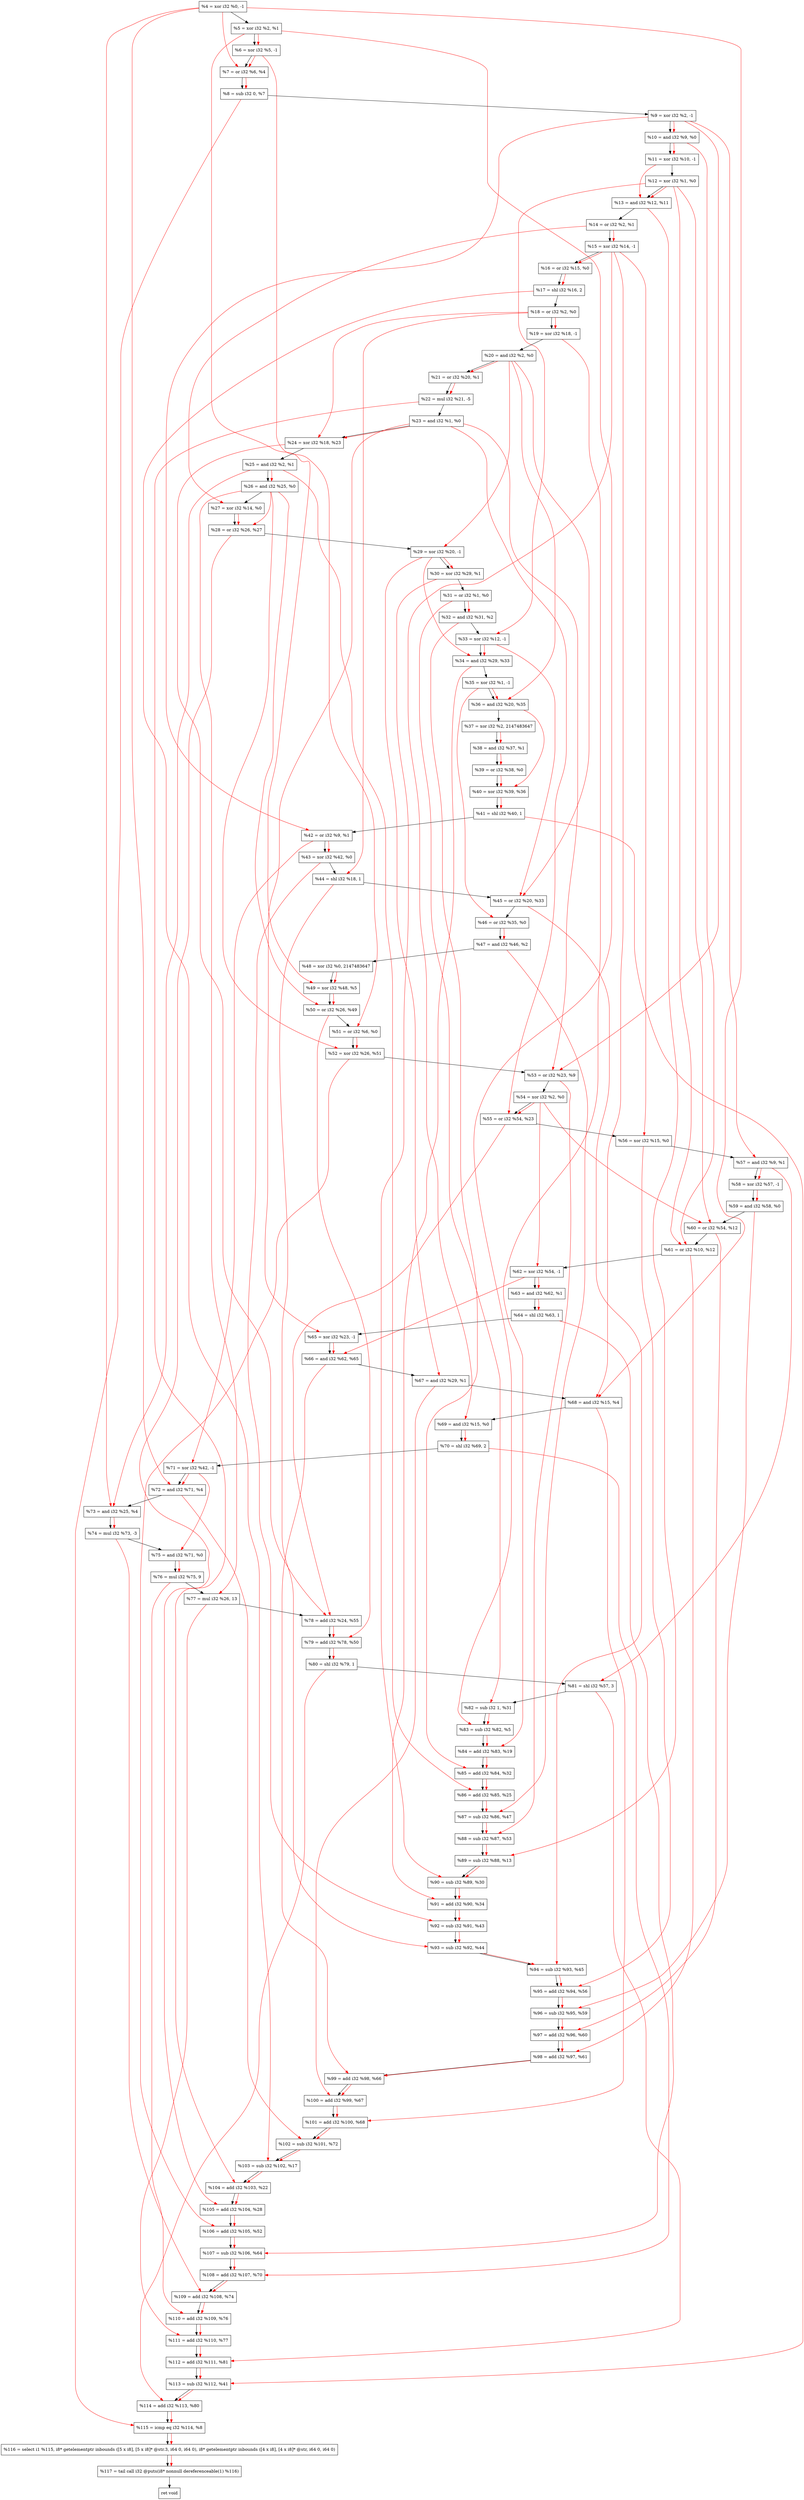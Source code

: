 digraph "DFG for'crackme' function" {
	Node0x18fa240[shape=record, label="  %4 = xor i32 %0, -1"];
	Node0x18fa300[shape=record, label="  %5 = xor i32 %2, %1"];
	Node0x18fa370[shape=record, label="  %6 = xor i32 %5, -1"];
	Node0x18fa3e0[shape=record, label="  %7 = or i32 %6, %4"];
	Node0x18fa450[shape=record, label="  %8 = sub i32 0, %7"];
	Node0x18fa4c0[shape=record, label="  %9 = xor i32 %2, -1"];
	Node0x18fa530[shape=record, label="  %10 = and i32 %9, %0"];
	Node0x18fa5a0[shape=record, label="  %11 = xor i32 %10, -1"];
	Node0x18fa610[shape=record, label="  %12 = xor i32 %1, %0"];
	Node0x18fa680[shape=record, label="  %13 = and i32 %12, %11"];
	Node0x18fa6f0[shape=record, label="  %14 = or i32 %2, %1"];
	Node0x18fa760[shape=record, label="  %15 = xor i32 %14, -1"];
	Node0x18fa7d0[shape=record, label="  %16 = or i32 %15, %0"];
	Node0x18fa870[shape=record, label="  %17 = shl i32 %16, 2"];
	Node0x18fa8e0[shape=record, label="  %18 = or i32 %2, %0"];
	Node0x18fa950[shape=record, label="  %19 = xor i32 %18, -1"];
	Node0x18fa9c0[shape=record, label="  %20 = and i32 %2, %0"];
	Node0x18faa30[shape=record, label="  %21 = or i32 %20, %1"];
	Node0x18faad0[shape=record, label="  %22 = mul i32 %21, -5"];
	Node0x18fab40[shape=record, label="  %23 = and i32 %1, %0"];
	Node0x18fabb0[shape=record, label="  %24 = xor i32 %18, %23"];
	Node0x18fac20[shape=record, label="  %25 = and i32 %2, %1"];
	Node0x18fac90[shape=record, label="  %26 = and i32 %25, %0"];
	Node0x18fad00[shape=record, label="  %27 = xor i32 %14, %0"];
	Node0x18fad70[shape=record, label="  %28 = or i32 %26, %27"];
	Node0x18fade0[shape=record, label="  %29 = xor i32 %20, -1"];
	Node0x18fae50[shape=record, label="  %30 = xor i32 %29, %1"];
	Node0x18faec0[shape=record, label="  %31 = or i32 %1, %0"];
	Node0x18faf30[shape=record, label="  %32 = and i32 %31, %2"];
	Node0x18fb1b0[shape=record, label="  %33 = xor i32 %12, -1"];
	Node0x18fb220[shape=record, label="  %34 = and i32 %29, %33"];
	Node0x18fb290[shape=record, label="  %35 = xor i32 %1, -1"];
	Node0x18fb300[shape=record, label="  %36 = and i32 %20, %35"];
	Node0x18fb3a0[shape=record, label="  %37 = xor i32 %2, 2147483647"];
	Node0x18fb410[shape=record, label="  %38 = and i32 %37, %1"];
	Node0x18fb480[shape=record, label="  %39 = or i32 %38, %0"];
	Node0x18fb4f0[shape=record, label="  %40 = xor i32 %39, %36"];
	Node0x18fb590[shape=record, label="  %41 = shl i32 %40, 1"];
	Node0x18fb600[shape=record, label="  %42 = or i32 %9, %1"];
	Node0x18fb670[shape=record, label="  %43 = xor i32 %42, %0"];
	Node0x18fb6e0[shape=record, label="  %44 = shl i32 %18, 1"];
	Node0x18fb750[shape=record, label="  %45 = or i32 %20, %33"];
	Node0x18fb7c0[shape=record, label="  %46 = or i32 %35, %0"];
	Node0x18fb830[shape=record, label="  %47 = and i32 %46, %2"];
	Node0x18fb8a0[shape=record, label="  %48 = xor i32 %0, 2147483647"];
	Node0x18fb910[shape=record, label="  %49 = xor i32 %48, %5"];
	Node0x18fb980[shape=record, label="  %50 = or i32 %26, %49"];
	Node0x18fb9f0[shape=record, label="  %51 = or i32 %6, %0"];
	Node0x18fba60[shape=record, label="  %52 = xor i32 %26, %51"];
	Node0x18fbad0[shape=record, label="  %53 = or i32 %23, %9"];
	Node0x18fbb40[shape=record, label="  %54 = xor i32 %2, %0"];
	Node0x18fbbb0[shape=record, label="  %55 = or i32 %54, %23"];
	Node0x18fbc20[shape=record, label="  %56 = xor i32 %15, %0"];
	Node0x18fbc90[shape=record, label="  %57 = and i32 %9, %1"];
	Node0x18fbd00[shape=record, label="  %58 = xor i32 %57, -1"];
	Node0x18fbd70[shape=record, label="  %59 = and i32 %58, %0"];
	Node0x18fbde0[shape=record, label="  %60 = or i32 %54, %12"];
	Node0x18fbe50[shape=record, label="  %61 = or i32 %10, %12"];
	Node0x18fbec0[shape=record, label="  %62 = xor i32 %54, -1"];
	Node0x18fbf30[shape=record, label="  %63 = and i32 %62, %1"];
	Node0x18fbfa0[shape=record, label="  %64 = shl i32 %63, 1"];
	Node0x18fc420[shape=record, label="  %65 = xor i32 %23, -1"];
	Node0x18fc490[shape=record, label="  %66 = and i32 %62, %65"];
	Node0x18fc500[shape=record, label="  %67 = and i32 %29, %1"];
	Node0x18fc570[shape=record, label="  %68 = and i32 %15, %4"];
	Node0x18fc5e0[shape=record, label="  %69 = and i32 %15, %0"];
	Node0x18fc650[shape=record, label="  %70 = shl i32 %69, 2"];
	Node0x18fc6c0[shape=record, label="  %71 = xor i32 %42, -1"];
	Node0x18fc730[shape=record, label="  %72 = and i32 %71, %4"];
	Node0x18fc7a0[shape=record, label="  %73 = and i32 %25, %4"];
	Node0x18fc840[shape=record, label="  %74 = mul i32 %73, -3"];
	Node0x18fc8b0[shape=record, label="  %75 = and i32 %71, %0"];
	Node0x18fc950[shape=record, label="  %76 = mul i32 %75, 9"];
	Node0x18fc9f0[shape=record, label="  %77 = mul i32 %26, 13"];
	Node0x18fca60[shape=record, label="  %78 = add i32 %24, %55"];
	Node0x18fcad0[shape=record, label="  %79 = add i32 %78, %50"];
	Node0x18fcb40[shape=record, label="  %80 = shl i32 %79, 1"];
	Node0x18fcbe0[shape=record, label="  %81 = shl i32 %57, 3"];
	Node0x18fcc50[shape=record, label="  %82 = sub i32 1, %31"];
	Node0x18fccc0[shape=record, label="  %83 = sub i32 %82, %5"];
	Node0x18fcd30[shape=record, label="  %84 = add i32 %83, %19"];
	Node0x18fcda0[shape=record, label="  %85 = add i32 %84, %32"];
	Node0x18fce10[shape=record, label="  %86 = add i32 %85, %25"];
	Node0x18fce80[shape=record, label="  %87 = sub i32 %86, %47"];
	Node0x18fcef0[shape=record, label="  %88 = sub i32 %87, %53"];
	Node0x18fcf60[shape=record, label="  %89 = sub i32 %88, %13"];
	Node0x18fcfd0[shape=record, label="  %90 = sub i32 %89, %30"];
	Node0x18fd040[shape=record, label="  %91 = add i32 %90, %34"];
	Node0x18fd0b0[shape=record, label="  %92 = sub i32 %91, %43"];
	Node0x18fd120[shape=record, label="  %93 = sub i32 %92, %44"];
	Node0x18fd190[shape=record, label="  %94 = sub i32 %93, %45"];
	Node0x18fd200[shape=record, label="  %95 = add i32 %94, %56"];
	Node0x18fd270[shape=record, label="  %96 = sub i32 %95, %59"];
	Node0x18fd2e0[shape=record, label="  %97 = add i32 %96, %60"];
	Node0x18fd350[shape=record, label="  %98 = add i32 %97, %61"];
	Node0x18fd3c0[shape=record, label="  %99 = add i32 %98, %66"];
	Node0x18fd430[shape=record, label="  %100 = add i32 %99, %67"];
	Node0x18fd4a0[shape=record, label="  %101 = add i32 %100, %68"];
	Node0x18fd510[shape=record, label="  %102 = sub i32 %101, %72"];
	Node0x18fd580[shape=record, label="  %103 = sub i32 %102, %17"];
	Node0x18fd5f0[shape=record, label="  %104 = add i32 %103, %22"];
	Node0x18fd660[shape=record, label="  %105 = add i32 %104, %28"];
	Node0x18fd6d0[shape=record, label="  %106 = add i32 %105, %52"];
	Node0x18fd740[shape=record, label="  %107 = sub i32 %106, %64"];
	Node0x18fd7b0[shape=record, label="  %108 = add i32 %107, %70"];
	Node0x18fd820[shape=record, label="  %109 = add i32 %108, %74"];
	Node0x18fd890[shape=record, label="  %110 = add i32 %109, %76"];
	Node0x18fd900[shape=record, label="  %111 = add i32 %110, %77"];
	Node0x18fd970[shape=record, label="  %112 = add i32 %111, %81"];
	Node0x18fd9e0[shape=record, label="  %113 = sub i32 %112, %41"];
	Node0x18fda50[shape=record, label="  %114 = add i32 %113, %80"];
	Node0x18fdac0[shape=record, label="  %115 = icmp eq i32 %114, %8"];
	Node0x189a268[shape=record, label="  %116 = select i1 %115, i8* getelementptr inbounds ([5 x i8], [5 x i8]* @str.3, i64 0, i64 0), i8* getelementptr inbounds ([4 x i8], [4 x i8]* @str, i64 0, i64 0)"];
	Node0x18fdd50[shape=record, label="  %117 = tail call i32 @puts(i8* nonnull dereferenceable(1) %116)"];
	Node0x18fdda0[shape=record, label="  ret void"];
	Node0x18fa240 -> Node0x18fa300;
	Node0x18fa300 -> Node0x18fa370;
	Node0x18fa370 -> Node0x18fa3e0;
	Node0x18fa3e0 -> Node0x18fa450;
	Node0x18fa450 -> Node0x18fa4c0;
	Node0x18fa4c0 -> Node0x18fa530;
	Node0x18fa530 -> Node0x18fa5a0;
	Node0x18fa5a0 -> Node0x18fa610;
	Node0x18fa610 -> Node0x18fa680;
	Node0x18fa680 -> Node0x18fa6f0;
	Node0x18fa6f0 -> Node0x18fa760;
	Node0x18fa760 -> Node0x18fa7d0;
	Node0x18fa7d0 -> Node0x18fa870;
	Node0x18fa870 -> Node0x18fa8e0;
	Node0x18fa8e0 -> Node0x18fa950;
	Node0x18fa950 -> Node0x18fa9c0;
	Node0x18fa9c0 -> Node0x18faa30;
	Node0x18faa30 -> Node0x18faad0;
	Node0x18faad0 -> Node0x18fab40;
	Node0x18fab40 -> Node0x18fabb0;
	Node0x18fabb0 -> Node0x18fac20;
	Node0x18fac20 -> Node0x18fac90;
	Node0x18fac90 -> Node0x18fad00;
	Node0x18fad00 -> Node0x18fad70;
	Node0x18fad70 -> Node0x18fade0;
	Node0x18fade0 -> Node0x18fae50;
	Node0x18fae50 -> Node0x18faec0;
	Node0x18faec0 -> Node0x18faf30;
	Node0x18faf30 -> Node0x18fb1b0;
	Node0x18fb1b0 -> Node0x18fb220;
	Node0x18fb220 -> Node0x18fb290;
	Node0x18fb290 -> Node0x18fb300;
	Node0x18fb300 -> Node0x18fb3a0;
	Node0x18fb3a0 -> Node0x18fb410;
	Node0x18fb410 -> Node0x18fb480;
	Node0x18fb480 -> Node0x18fb4f0;
	Node0x18fb4f0 -> Node0x18fb590;
	Node0x18fb590 -> Node0x18fb600;
	Node0x18fb600 -> Node0x18fb670;
	Node0x18fb670 -> Node0x18fb6e0;
	Node0x18fb6e0 -> Node0x18fb750;
	Node0x18fb750 -> Node0x18fb7c0;
	Node0x18fb7c0 -> Node0x18fb830;
	Node0x18fb830 -> Node0x18fb8a0;
	Node0x18fb8a0 -> Node0x18fb910;
	Node0x18fb910 -> Node0x18fb980;
	Node0x18fb980 -> Node0x18fb9f0;
	Node0x18fb9f0 -> Node0x18fba60;
	Node0x18fba60 -> Node0x18fbad0;
	Node0x18fbad0 -> Node0x18fbb40;
	Node0x18fbb40 -> Node0x18fbbb0;
	Node0x18fbbb0 -> Node0x18fbc20;
	Node0x18fbc20 -> Node0x18fbc90;
	Node0x18fbc90 -> Node0x18fbd00;
	Node0x18fbd00 -> Node0x18fbd70;
	Node0x18fbd70 -> Node0x18fbde0;
	Node0x18fbde0 -> Node0x18fbe50;
	Node0x18fbe50 -> Node0x18fbec0;
	Node0x18fbec0 -> Node0x18fbf30;
	Node0x18fbf30 -> Node0x18fbfa0;
	Node0x18fbfa0 -> Node0x18fc420;
	Node0x18fc420 -> Node0x18fc490;
	Node0x18fc490 -> Node0x18fc500;
	Node0x18fc500 -> Node0x18fc570;
	Node0x18fc570 -> Node0x18fc5e0;
	Node0x18fc5e0 -> Node0x18fc650;
	Node0x18fc650 -> Node0x18fc6c0;
	Node0x18fc6c0 -> Node0x18fc730;
	Node0x18fc730 -> Node0x18fc7a0;
	Node0x18fc7a0 -> Node0x18fc840;
	Node0x18fc840 -> Node0x18fc8b0;
	Node0x18fc8b0 -> Node0x18fc950;
	Node0x18fc950 -> Node0x18fc9f0;
	Node0x18fc9f0 -> Node0x18fca60;
	Node0x18fca60 -> Node0x18fcad0;
	Node0x18fcad0 -> Node0x18fcb40;
	Node0x18fcb40 -> Node0x18fcbe0;
	Node0x18fcbe0 -> Node0x18fcc50;
	Node0x18fcc50 -> Node0x18fccc0;
	Node0x18fccc0 -> Node0x18fcd30;
	Node0x18fcd30 -> Node0x18fcda0;
	Node0x18fcda0 -> Node0x18fce10;
	Node0x18fce10 -> Node0x18fce80;
	Node0x18fce80 -> Node0x18fcef0;
	Node0x18fcef0 -> Node0x18fcf60;
	Node0x18fcf60 -> Node0x18fcfd0;
	Node0x18fcfd0 -> Node0x18fd040;
	Node0x18fd040 -> Node0x18fd0b0;
	Node0x18fd0b0 -> Node0x18fd120;
	Node0x18fd120 -> Node0x18fd190;
	Node0x18fd190 -> Node0x18fd200;
	Node0x18fd200 -> Node0x18fd270;
	Node0x18fd270 -> Node0x18fd2e0;
	Node0x18fd2e0 -> Node0x18fd350;
	Node0x18fd350 -> Node0x18fd3c0;
	Node0x18fd3c0 -> Node0x18fd430;
	Node0x18fd430 -> Node0x18fd4a0;
	Node0x18fd4a0 -> Node0x18fd510;
	Node0x18fd510 -> Node0x18fd580;
	Node0x18fd580 -> Node0x18fd5f0;
	Node0x18fd5f0 -> Node0x18fd660;
	Node0x18fd660 -> Node0x18fd6d0;
	Node0x18fd6d0 -> Node0x18fd740;
	Node0x18fd740 -> Node0x18fd7b0;
	Node0x18fd7b0 -> Node0x18fd820;
	Node0x18fd820 -> Node0x18fd890;
	Node0x18fd890 -> Node0x18fd900;
	Node0x18fd900 -> Node0x18fd970;
	Node0x18fd970 -> Node0x18fd9e0;
	Node0x18fd9e0 -> Node0x18fda50;
	Node0x18fda50 -> Node0x18fdac0;
	Node0x18fdac0 -> Node0x189a268;
	Node0x189a268 -> Node0x18fdd50;
	Node0x18fdd50 -> Node0x18fdda0;
edge [color=red]
	Node0x18fa300 -> Node0x18fa370;
	Node0x18fa370 -> Node0x18fa3e0;
	Node0x18fa240 -> Node0x18fa3e0;
	Node0x18fa3e0 -> Node0x18fa450;
	Node0x18fa4c0 -> Node0x18fa530;
	Node0x18fa530 -> Node0x18fa5a0;
	Node0x18fa610 -> Node0x18fa680;
	Node0x18fa5a0 -> Node0x18fa680;
	Node0x18fa6f0 -> Node0x18fa760;
	Node0x18fa760 -> Node0x18fa7d0;
	Node0x18fa7d0 -> Node0x18fa870;
	Node0x18fa8e0 -> Node0x18fa950;
	Node0x18fa9c0 -> Node0x18faa30;
	Node0x18faa30 -> Node0x18faad0;
	Node0x18fa8e0 -> Node0x18fabb0;
	Node0x18fab40 -> Node0x18fabb0;
	Node0x18fac20 -> Node0x18fac90;
	Node0x18fa6f0 -> Node0x18fad00;
	Node0x18fac90 -> Node0x18fad70;
	Node0x18fad00 -> Node0x18fad70;
	Node0x18fa9c0 -> Node0x18fade0;
	Node0x18fade0 -> Node0x18fae50;
	Node0x18faec0 -> Node0x18faf30;
	Node0x18fa610 -> Node0x18fb1b0;
	Node0x18fade0 -> Node0x18fb220;
	Node0x18fb1b0 -> Node0x18fb220;
	Node0x18fa9c0 -> Node0x18fb300;
	Node0x18fb290 -> Node0x18fb300;
	Node0x18fb3a0 -> Node0x18fb410;
	Node0x18fb410 -> Node0x18fb480;
	Node0x18fb480 -> Node0x18fb4f0;
	Node0x18fb300 -> Node0x18fb4f0;
	Node0x18fb4f0 -> Node0x18fb590;
	Node0x18fa4c0 -> Node0x18fb600;
	Node0x18fb600 -> Node0x18fb670;
	Node0x18fa8e0 -> Node0x18fb6e0;
	Node0x18fa9c0 -> Node0x18fb750;
	Node0x18fb1b0 -> Node0x18fb750;
	Node0x18fb290 -> Node0x18fb7c0;
	Node0x18fb7c0 -> Node0x18fb830;
	Node0x18fb8a0 -> Node0x18fb910;
	Node0x18fa300 -> Node0x18fb910;
	Node0x18fac90 -> Node0x18fb980;
	Node0x18fb910 -> Node0x18fb980;
	Node0x18fa370 -> Node0x18fb9f0;
	Node0x18fac90 -> Node0x18fba60;
	Node0x18fb9f0 -> Node0x18fba60;
	Node0x18fab40 -> Node0x18fbad0;
	Node0x18fa4c0 -> Node0x18fbad0;
	Node0x18fbb40 -> Node0x18fbbb0;
	Node0x18fab40 -> Node0x18fbbb0;
	Node0x18fa760 -> Node0x18fbc20;
	Node0x18fa4c0 -> Node0x18fbc90;
	Node0x18fbc90 -> Node0x18fbd00;
	Node0x18fbd00 -> Node0x18fbd70;
	Node0x18fbb40 -> Node0x18fbde0;
	Node0x18fa610 -> Node0x18fbde0;
	Node0x18fa530 -> Node0x18fbe50;
	Node0x18fa610 -> Node0x18fbe50;
	Node0x18fbb40 -> Node0x18fbec0;
	Node0x18fbec0 -> Node0x18fbf30;
	Node0x18fbf30 -> Node0x18fbfa0;
	Node0x18fab40 -> Node0x18fc420;
	Node0x18fbec0 -> Node0x18fc490;
	Node0x18fc420 -> Node0x18fc490;
	Node0x18fade0 -> Node0x18fc500;
	Node0x18fa760 -> Node0x18fc570;
	Node0x18fa240 -> Node0x18fc570;
	Node0x18fa760 -> Node0x18fc5e0;
	Node0x18fc5e0 -> Node0x18fc650;
	Node0x18fb600 -> Node0x18fc6c0;
	Node0x18fc6c0 -> Node0x18fc730;
	Node0x18fa240 -> Node0x18fc730;
	Node0x18fac20 -> Node0x18fc7a0;
	Node0x18fa240 -> Node0x18fc7a0;
	Node0x18fc7a0 -> Node0x18fc840;
	Node0x18fc6c0 -> Node0x18fc8b0;
	Node0x18fc8b0 -> Node0x18fc950;
	Node0x18fac90 -> Node0x18fc9f0;
	Node0x18fabb0 -> Node0x18fca60;
	Node0x18fbbb0 -> Node0x18fca60;
	Node0x18fca60 -> Node0x18fcad0;
	Node0x18fb980 -> Node0x18fcad0;
	Node0x18fcad0 -> Node0x18fcb40;
	Node0x18fbc90 -> Node0x18fcbe0;
	Node0x18faec0 -> Node0x18fcc50;
	Node0x18fcc50 -> Node0x18fccc0;
	Node0x18fa300 -> Node0x18fccc0;
	Node0x18fccc0 -> Node0x18fcd30;
	Node0x18fa950 -> Node0x18fcd30;
	Node0x18fcd30 -> Node0x18fcda0;
	Node0x18faf30 -> Node0x18fcda0;
	Node0x18fcda0 -> Node0x18fce10;
	Node0x18fac20 -> Node0x18fce10;
	Node0x18fce10 -> Node0x18fce80;
	Node0x18fb830 -> Node0x18fce80;
	Node0x18fce80 -> Node0x18fcef0;
	Node0x18fbad0 -> Node0x18fcef0;
	Node0x18fcef0 -> Node0x18fcf60;
	Node0x18fa680 -> Node0x18fcf60;
	Node0x18fcf60 -> Node0x18fcfd0;
	Node0x18fae50 -> Node0x18fcfd0;
	Node0x18fcfd0 -> Node0x18fd040;
	Node0x18fb220 -> Node0x18fd040;
	Node0x18fd040 -> Node0x18fd0b0;
	Node0x18fb670 -> Node0x18fd0b0;
	Node0x18fd0b0 -> Node0x18fd120;
	Node0x18fb6e0 -> Node0x18fd120;
	Node0x18fd120 -> Node0x18fd190;
	Node0x18fb750 -> Node0x18fd190;
	Node0x18fd190 -> Node0x18fd200;
	Node0x18fbc20 -> Node0x18fd200;
	Node0x18fd200 -> Node0x18fd270;
	Node0x18fbd70 -> Node0x18fd270;
	Node0x18fd270 -> Node0x18fd2e0;
	Node0x18fbde0 -> Node0x18fd2e0;
	Node0x18fd2e0 -> Node0x18fd350;
	Node0x18fbe50 -> Node0x18fd350;
	Node0x18fd350 -> Node0x18fd3c0;
	Node0x18fc490 -> Node0x18fd3c0;
	Node0x18fd3c0 -> Node0x18fd430;
	Node0x18fc500 -> Node0x18fd430;
	Node0x18fd430 -> Node0x18fd4a0;
	Node0x18fc570 -> Node0x18fd4a0;
	Node0x18fd4a0 -> Node0x18fd510;
	Node0x18fc730 -> Node0x18fd510;
	Node0x18fd510 -> Node0x18fd580;
	Node0x18fa870 -> Node0x18fd580;
	Node0x18fd580 -> Node0x18fd5f0;
	Node0x18faad0 -> Node0x18fd5f0;
	Node0x18fd5f0 -> Node0x18fd660;
	Node0x18fad70 -> Node0x18fd660;
	Node0x18fd660 -> Node0x18fd6d0;
	Node0x18fba60 -> Node0x18fd6d0;
	Node0x18fd6d0 -> Node0x18fd740;
	Node0x18fbfa0 -> Node0x18fd740;
	Node0x18fd740 -> Node0x18fd7b0;
	Node0x18fc650 -> Node0x18fd7b0;
	Node0x18fd7b0 -> Node0x18fd820;
	Node0x18fc840 -> Node0x18fd820;
	Node0x18fd820 -> Node0x18fd890;
	Node0x18fc950 -> Node0x18fd890;
	Node0x18fd890 -> Node0x18fd900;
	Node0x18fc9f0 -> Node0x18fd900;
	Node0x18fd900 -> Node0x18fd970;
	Node0x18fcbe0 -> Node0x18fd970;
	Node0x18fd970 -> Node0x18fd9e0;
	Node0x18fb590 -> Node0x18fd9e0;
	Node0x18fd9e0 -> Node0x18fda50;
	Node0x18fcb40 -> Node0x18fda50;
	Node0x18fda50 -> Node0x18fdac0;
	Node0x18fa450 -> Node0x18fdac0;
	Node0x18fdac0 -> Node0x189a268;
	Node0x189a268 -> Node0x18fdd50;
}
